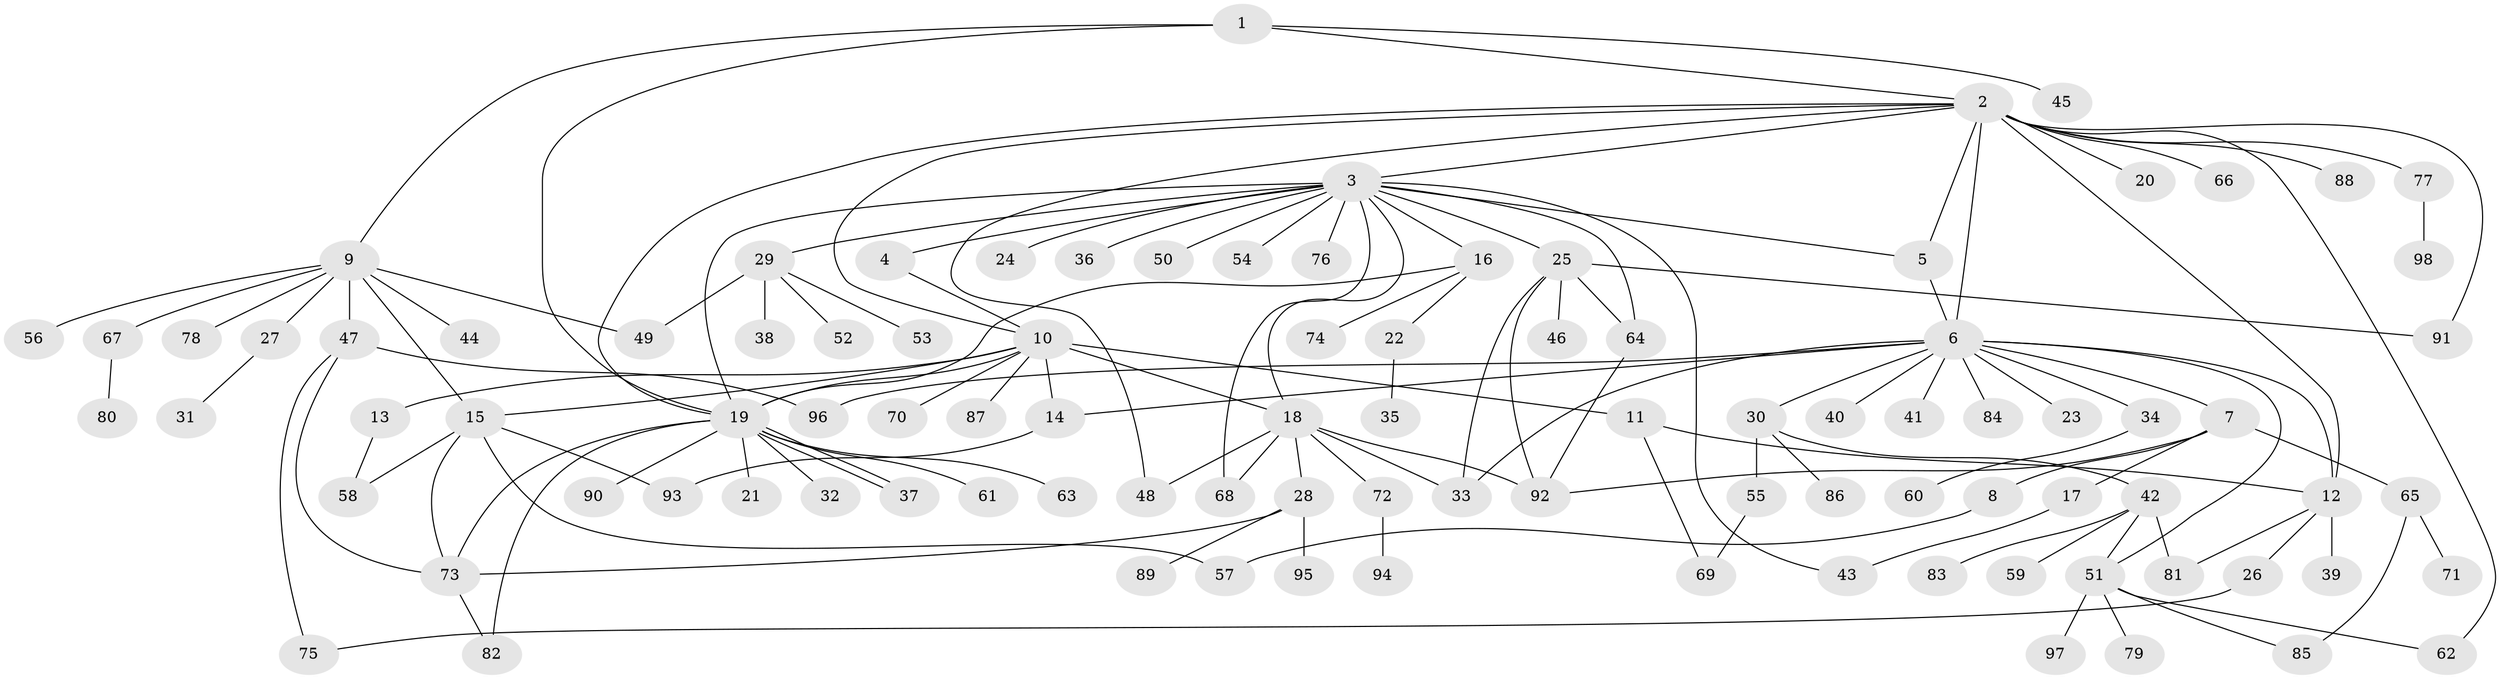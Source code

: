 // Generated by graph-tools (version 1.1) at 2025/14/03/09/25 04:14:28]
// undirected, 98 vertices, 135 edges
graph export_dot {
graph [start="1"]
  node [color=gray90,style=filled];
  1;
  2;
  3;
  4;
  5;
  6;
  7;
  8;
  9;
  10;
  11;
  12;
  13;
  14;
  15;
  16;
  17;
  18;
  19;
  20;
  21;
  22;
  23;
  24;
  25;
  26;
  27;
  28;
  29;
  30;
  31;
  32;
  33;
  34;
  35;
  36;
  37;
  38;
  39;
  40;
  41;
  42;
  43;
  44;
  45;
  46;
  47;
  48;
  49;
  50;
  51;
  52;
  53;
  54;
  55;
  56;
  57;
  58;
  59;
  60;
  61;
  62;
  63;
  64;
  65;
  66;
  67;
  68;
  69;
  70;
  71;
  72;
  73;
  74;
  75;
  76;
  77;
  78;
  79;
  80;
  81;
  82;
  83;
  84;
  85;
  86;
  87;
  88;
  89;
  90;
  91;
  92;
  93;
  94;
  95;
  96;
  97;
  98;
  1 -- 2;
  1 -- 9;
  1 -- 19;
  1 -- 45;
  2 -- 3;
  2 -- 5;
  2 -- 6;
  2 -- 10;
  2 -- 12;
  2 -- 19;
  2 -- 20;
  2 -- 48;
  2 -- 62;
  2 -- 66;
  2 -- 77;
  2 -- 88;
  2 -- 91;
  3 -- 4;
  3 -- 5;
  3 -- 16;
  3 -- 18;
  3 -- 19;
  3 -- 24;
  3 -- 25;
  3 -- 29;
  3 -- 36;
  3 -- 43;
  3 -- 50;
  3 -- 54;
  3 -- 64;
  3 -- 68;
  3 -- 76;
  4 -- 10;
  5 -- 6;
  6 -- 7;
  6 -- 12;
  6 -- 14;
  6 -- 23;
  6 -- 30;
  6 -- 33;
  6 -- 34;
  6 -- 40;
  6 -- 41;
  6 -- 51;
  6 -- 84;
  6 -- 96;
  7 -- 8;
  7 -- 17;
  7 -- 65;
  7 -- 92;
  8 -- 57;
  9 -- 15;
  9 -- 27;
  9 -- 44;
  9 -- 47;
  9 -- 49;
  9 -- 56;
  9 -- 67;
  9 -- 78;
  10 -- 11;
  10 -- 13;
  10 -- 14;
  10 -- 15;
  10 -- 18;
  10 -- 19;
  10 -- 70;
  10 -- 87;
  11 -- 12;
  11 -- 69;
  12 -- 26;
  12 -- 39;
  12 -- 81;
  13 -- 58;
  14 -- 93;
  15 -- 57;
  15 -- 58;
  15 -- 73;
  15 -- 93;
  16 -- 19;
  16 -- 22;
  16 -- 74;
  17 -- 43;
  18 -- 28;
  18 -- 33;
  18 -- 48;
  18 -- 68;
  18 -- 72;
  18 -- 92;
  19 -- 21;
  19 -- 32;
  19 -- 37;
  19 -- 37;
  19 -- 61;
  19 -- 63;
  19 -- 73;
  19 -- 82;
  19 -- 90;
  22 -- 35;
  25 -- 33;
  25 -- 46;
  25 -- 64;
  25 -- 91;
  25 -- 92;
  26 -- 75;
  27 -- 31;
  28 -- 73;
  28 -- 89;
  28 -- 95;
  29 -- 38;
  29 -- 49;
  29 -- 52;
  29 -- 53;
  30 -- 42;
  30 -- 55;
  30 -- 86;
  34 -- 60;
  42 -- 51;
  42 -- 59;
  42 -- 81;
  42 -- 83;
  47 -- 73;
  47 -- 75;
  47 -- 96;
  51 -- 62;
  51 -- 79;
  51 -- 85;
  51 -- 97;
  55 -- 69;
  64 -- 92;
  65 -- 71;
  65 -- 85;
  67 -- 80;
  72 -- 94;
  73 -- 82;
  77 -- 98;
}
